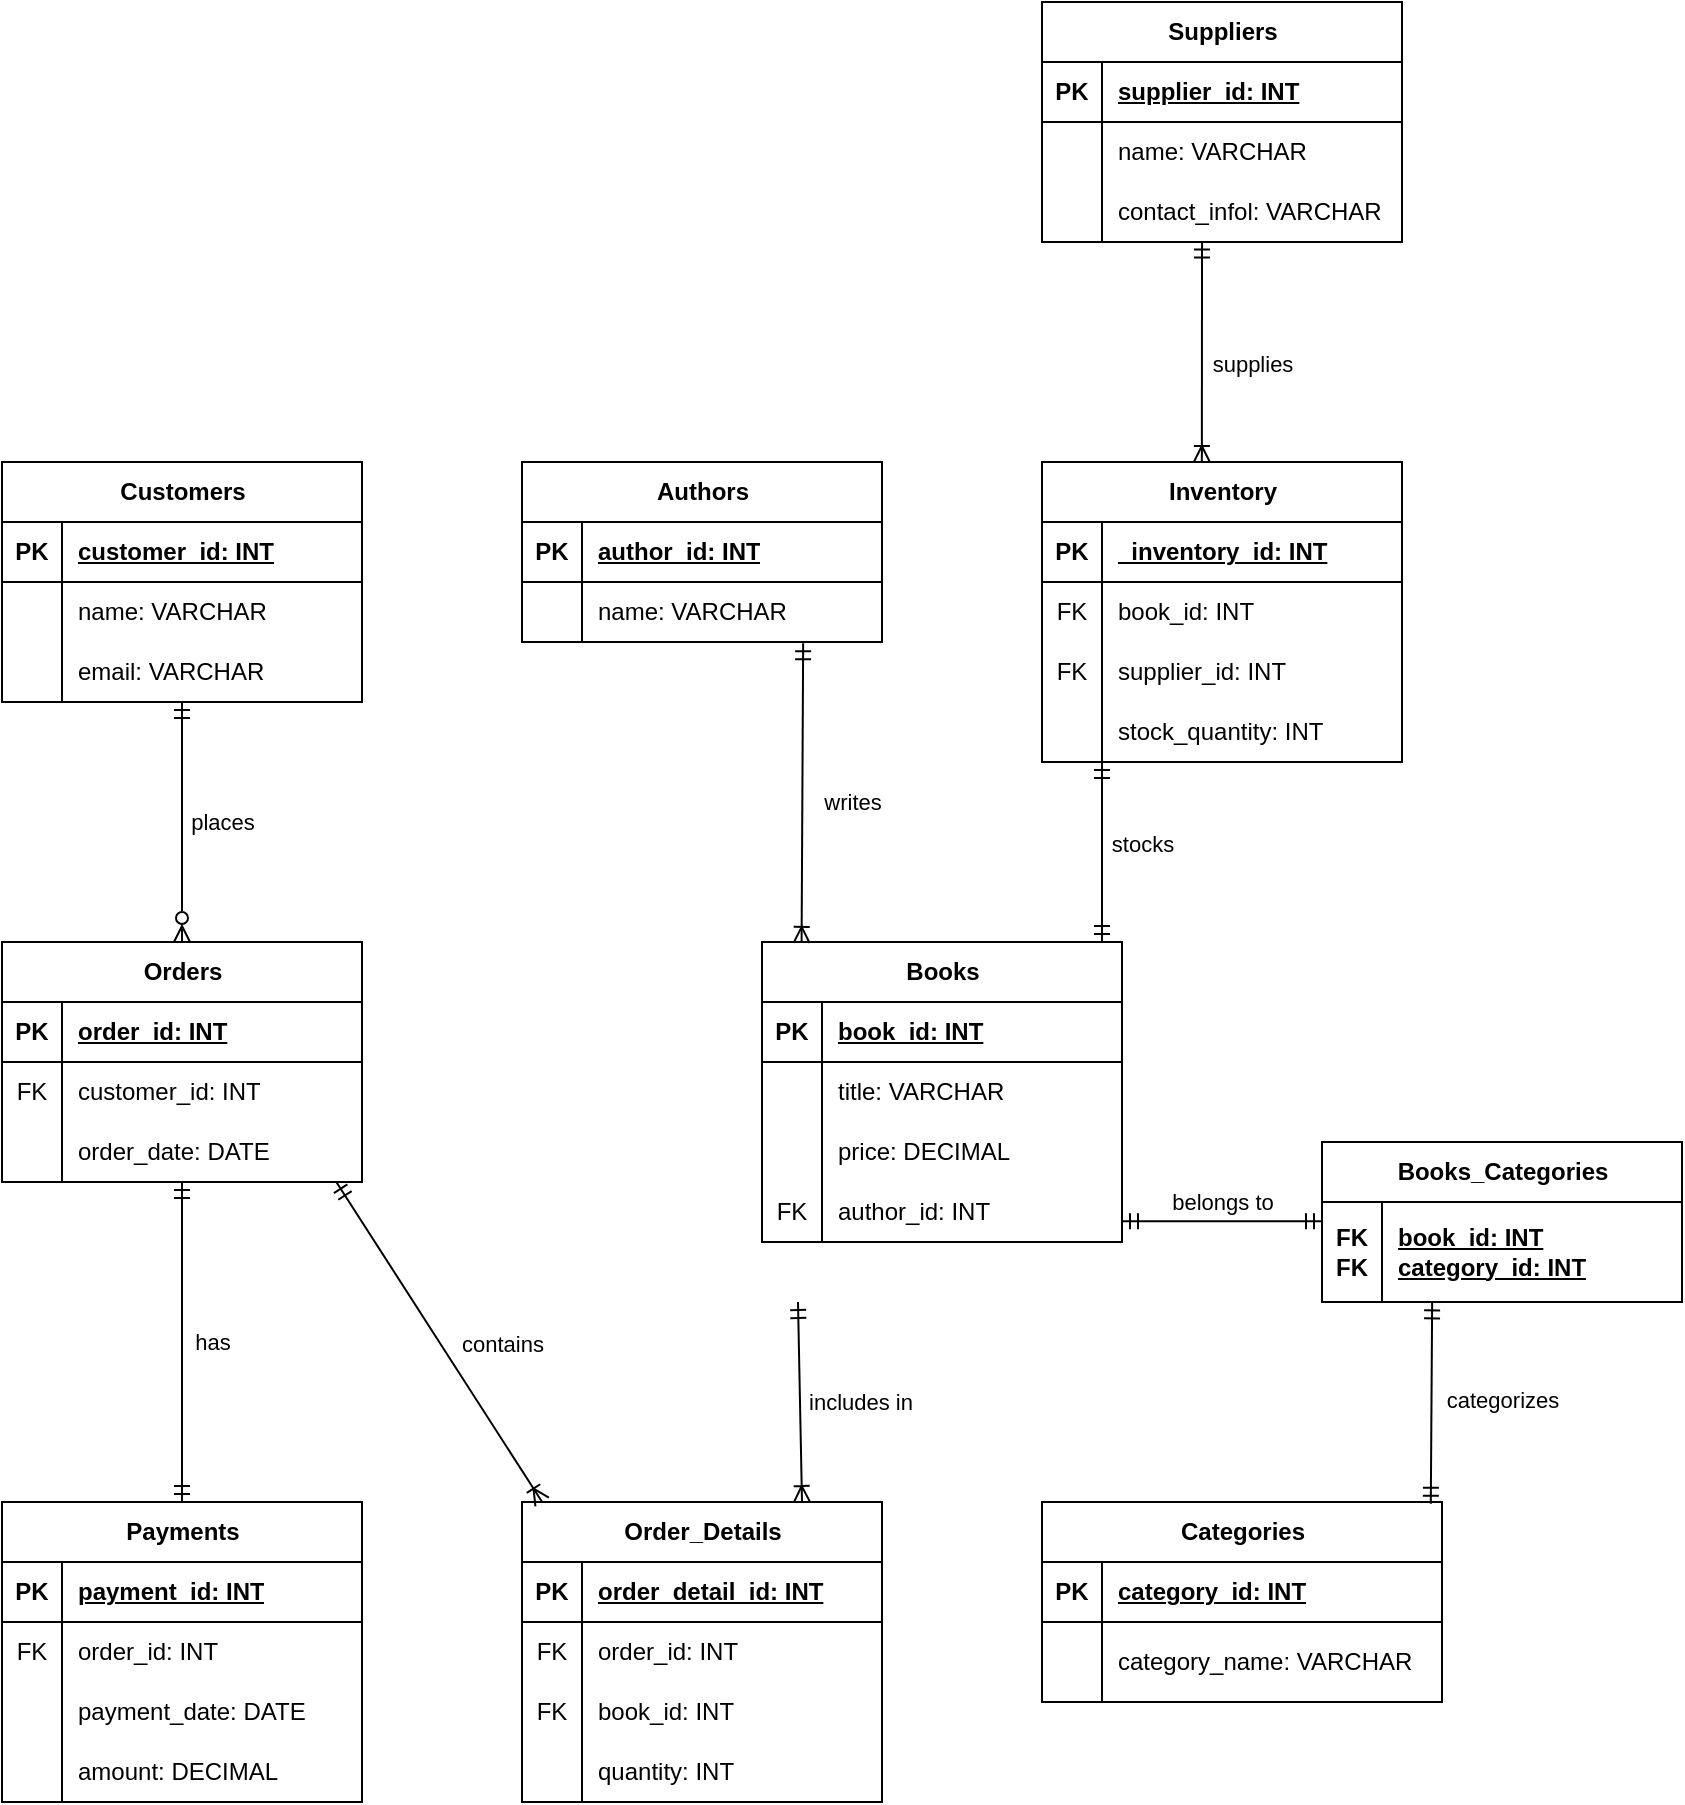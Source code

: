 <mxfile version="26.0.11">
  <diagram name="Page-1" id="7FRtjFYEkdz5nepRCMTm">
    <mxGraphModel dx="1687" dy="2025" grid="1" gridSize="10" guides="1" tooltips="1" connect="1" arrows="1" fold="1" page="1" pageScale="1" pageWidth="850" pageHeight="1100" math="0" shadow="0">
      <root>
        <mxCell id="0" />
        <mxCell id="1" parent="0" />
        <mxCell id="BWFW6gxuXBwhQn4VcJi4-1" value="Customers" style="shape=table;startSize=30;container=1;collapsible=1;childLayout=tableLayout;fixedRows=1;rowLines=0;fontStyle=1;align=center;resizeLast=1;html=1;" vertex="1" parent="1">
          <mxGeometry width="180" height="120" as="geometry" />
        </mxCell>
        <mxCell id="BWFW6gxuXBwhQn4VcJi4-2" value="" style="shape=tableRow;horizontal=0;startSize=0;swimlaneHead=0;swimlaneBody=0;fillColor=none;collapsible=0;dropTarget=0;points=[[0,0.5],[1,0.5]];portConstraint=eastwest;top=0;left=0;right=0;bottom=1;" vertex="1" parent="BWFW6gxuXBwhQn4VcJi4-1">
          <mxGeometry y="30" width="180" height="30" as="geometry" />
        </mxCell>
        <mxCell id="BWFW6gxuXBwhQn4VcJi4-3" value="PK" style="shape=partialRectangle;connectable=0;fillColor=none;top=0;left=0;bottom=0;right=0;fontStyle=1;overflow=hidden;whiteSpace=wrap;html=1;" vertex="1" parent="BWFW6gxuXBwhQn4VcJi4-2">
          <mxGeometry width="30" height="30" as="geometry">
            <mxRectangle width="30" height="30" as="alternateBounds" />
          </mxGeometry>
        </mxCell>
        <mxCell id="BWFW6gxuXBwhQn4VcJi4-4" value="customer_id: INT" style="shape=partialRectangle;connectable=0;fillColor=none;top=0;left=0;bottom=0;right=0;align=left;spacingLeft=6;fontStyle=5;overflow=hidden;whiteSpace=wrap;html=1;" vertex="1" parent="BWFW6gxuXBwhQn4VcJi4-2">
          <mxGeometry x="30" width="150" height="30" as="geometry">
            <mxRectangle width="150" height="30" as="alternateBounds" />
          </mxGeometry>
        </mxCell>
        <mxCell id="BWFW6gxuXBwhQn4VcJi4-5" value="" style="shape=tableRow;horizontal=0;startSize=0;swimlaneHead=0;swimlaneBody=0;fillColor=none;collapsible=0;dropTarget=0;points=[[0,0.5],[1,0.5]];portConstraint=eastwest;top=0;left=0;right=0;bottom=0;" vertex="1" parent="BWFW6gxuXBwhQn4VcJi4-1">
          <mxGeometry y="60" width="180" height="30" as="geometry" />
        </mxCell>
        <mxCell id="BWFW6gxuXBwhQn4VcJi4-6" value="" style="shape=partialRectangle;connectable=0;fillColor=none;top=0;left=0;bottom=0;right=0;editable=1;overflow=hidden;whiteSpace=wrap;html=1;" vertex="1" parent="BWFW6gxuXBwhQn4VcJi4-5">
          <mxGeometry width="30" height="30" as="geometry">
            <mxRectangle width="30" height="30" as="alternateBounds" />
          </mxGeometry>
        </mxCell>
        <mxCell id="BWFW6gxuXBwhQn4VcJi4-7" value="name: VARCHAR" style="shape=partialRectangle;connectable=0;fillColor=none;top=0;left=0;bottom=0;right=0;align=left;spacingLeft=6;overflow=hidden;whiteSpace=wrap;html=1;" vertex="1" parent="BWFW6gxuXBwhQn4VcJi4-5">
          <mxGeometry x="30" width="150" height="30" as="geometry">
            <mxRectangle width="150" height="30" as="alternateBounds" />
          </mxGeometry>
        </mxCell>
        <mxCell id="BWFW6gxuXBwhQn4VcJi4-8" value="" style="shape=tableRow;horizontal=0;startSize=0;swimlaneHead=0;swimlaneBody=0;fillColor=none;collapsible=0;dropTarget=0;points=[[0,0.5],[1,0.5]];portConstraint=eastwest;top=0;left=0;right=0;bottom=0;" vertex="1" parent="BWFW6gxuXBwhQn4VcJi4-1">
          <mxGeometry y="90" width="180" height="30" as="geometry" />
        </mxCell>
        <mxCell id="BWFW6gxuXBwhQn4VcJi4-9" value="" style="shape=partialRectangle;connectable=0;fillColor=none;top=0;left=0;bottom=0;right=0;editable=1;overflow=hidden;whiteSpace=wrap;html=1;" vertex="1" parent="BWFW6gxuXBwhQn4VcJi4-8">
          <mxGeometry width="30" height="30" as="geometry">
            <mxRectangle width="30" height="30" as="alternateBounds" />
          </mxGeometry>
        </mxCell>
        <mxCell id="BWFW6gxuXBwhQn4VcJi4-10" value="email: VARCHAR" style="shape=partialRectangle;connectable=0;fillColor=none;top=0;left=0;bottom=0;right=0;align=left;spacingLeft=6;overflow=hidden;whiteSpace=wrap;html=1;" vertex="1" parent="BWFW6gxuXBwhQn4VcJi4-8">
          <mxGeometry x="30" width="150" height="30" as="geometry">
            <mxRectangle width="150" height="30" as="alternateBounds" />
          </mxGeometry>
        </mxCell>
        <mxCell id="BWFW6gxuXBwhQn4VcJi4-14" value="Authors" style="shape=table;startSize=30;container=1;collapsible=1;childLayout=tableLayout;fixedRows=1;rowLines=0;fontStyle=1;align=center;resizeLast=1;html=1;" vertex="1" parent="1">
          <mxGeometry x="260" width="180" height="90" as="geometry" />
        </mxCell>
        <mxCell id="BWFW6gxuXBwhQn4VcJi4-15" value="" style="shape=tableRow;horizontal=0;startSize=0;swimlaneHead=0;swimlaneBody=0;fillColor=none;collapsible=0;dropTarget=0;points=[[0,0.5],[1,0.5]];portConstraint=eastwest;top=0;left=0;right=0;bottom=1;" vertex="1" parent="BWFW6gxuXBwhQn4VcJi4-14">
          <mxGeometry y="30" width="180" height="30" as="geometry" />
        </mxCell>
        <mxCell id="BWFW6gxuXBwhQn4VcJi4-16" value="PK" style="shape=partialRectangle;connectable=0;fillColor=none;top=0;left=0;bottom=0;right=0;fontStyle=1;overflow=hidden;whiteSpace=wrap;html=1;" vertex="1" parent="BWFW6gxuXBwhQn4VcJi4-15">
          <mxGeometry width="30" height="30" as="geometry">
            <mxRectangle width="30" height="30" as="alternateBounds" />
          </mxGeometry>
        </mxCell>
        <mxCell id="BWFW6gxuXBwhQn4VcJi4-17" value="author_id: INT" style="shape=partialRectangle;connectable=0;fillColor=none;top=0;left=0;bottom=0;right=0;align=left;spacingLeft=6;fontStyle=5;overflow=hidden;whiteSpace=wrap;html=1;" vertex="1" parent="BWFW6gxuXBwhQn4VcJi4-15">
          <mxGeometry x="30" width="150" height="30" as="geometry">
            <mxRectangle width="150" height="30" as="alternateBounds" />
          </mxGeometry>
        </mxCell>
        <mxCell id="BWFW6gxuXBwhQn4VcJi4-18" value="" style="shape=tableRow;horizontal=0;startSize=0;swimlaneHead=0;swimlaneBody=0;fillColor=none;collapsible=0;dropTarget=0;points=[[0,0.5],[1,0.5]];portConstraint=eastwest;top=0;left=0;right=0;bottom=0;" vertex="1" parent="BWFW6gxuXBwhQn4VcJi4-14">
          <mxGeometry y="60" width="180" height="30" as="geometry" />
        </mxCell>
        <mxCell id="BWFW6gxuXBwhQn4VcJi4-19" value="" style="shape=partialRectangle;connectable=0;fillColor=none;top=0;left=0;bottom=0;right=0;editable=1;overflow=hidden;whiteSpace=wrap;html=1;" vertex="1" parent="BWFW6gxuXBwhQn4VcJi4-18">
          <mxGeometry width="30" height="30" as="geometry">
            <mxRectangle width="30" height="30" as="alternateBounds" />
          </mxGeometry>
        </mxCell>
        <mxCell id="BWFW6gxuXBwhQn4VcJi4-20" value="name: VARCHAR" style="shape=partialRectangle;connectable=0;fillColor=none;top=0;left=0;bottom=0;right=0;align=left;spacingLeft=6;overflow=hidden;whiteSpace=wrap;html=1;" vertex="1" parent="BWFW6gxuXBwhQn4VcJi4-18">
          <mxGeometry x="30" width="150" height="30" as="geometry">
            <mxRectangle width="150" height="30" as="alternateBounds" />
          </mxGeometry>
        </mxCell>
        <mxCell id="BWFW6gxuXBwhQn4VcJi4-39" value="Orders" style="shape=table;startSize=30;container=1;collapsible=1;childLayout=tableLayout;fixedRows=1;rowLines=0;fontStyle=1;align=center;resizeLast=1;html=1;" vertex="1" parent="1">
          <mxGeometry y="240" width="180" height="120" as="geometry" />
        </mxCell>
        <mxCell id="BWFW6gxuXBwhQn4VcJi4-40" value="" style="shape=tableRow;horizontal=0;startSize=0;swimlaneHead=0;swimlaneBody=0;fillColor=none;collapsible=0;dropTarget=0;points=[[0,0.5],[1,0.5]];portConstraint=eastwest;top=0;left=0;right=0;bottom=1;" vertex="1" parent="BWFW6gxuXBwhQn4VcJi4-39">
          <mxGeometry y="30" width="180" height="30" as="geometry" />
        </mxCell>
        <mxCell id="BWFW6gxuXBwhQn4VcJi4-41" value="PK" style="shape=partialRectangle;connectable=0;fillColor=none;top=0;left=0;bottom=0;right=0;fontStyle=1;overflow=hidden;whiteSpace=wrap;html=1;" vertex="1" parent="BWFW6gxuXBwhQn4VcJi4-40">
          <mxGeometry width="30" height="30" as="geometry">
            <mxRectangle width="30" height="30" as="alternateBounds" />
          </mxGeometry>
        </mxCell>
        <mxCell id="BWFW6gxuXBwhQn4VcJi4-42" value="order_id: INT" style="shape=partialRectangle;connectable=0;fillColor=none;top=0;left=0;bottom=0;right=0;align=left;spacingLeft=6;fontStyle=5;overflow=hidden;whiteSpace=wrap;html=1;" vertex="1" parent="BWFW6gxuXBwhQn4VcJi4-40">
          <mxGeometry x="30" width="150" height="30" as="geometry">
            <mxRectangle width="150" height="30" as="alternateBounds" />
          </mxGeometry>
        </mxCell>
        <mxCell id="BWFW6gxuXBwhQn4VcJi4-43" value="" style="shape=tableRow;horizontal=0;startSize=0;swimlaneHead=0;swimlaneBody=0;fillColor=none;collapsible=0;dropTarget=0;points=[[0,0.5],[1,0.5]];portConstraint=eastwest;top=0;left=0;right=0;bottom=0;" vertex="1" parent="BWFW6gxuXBwhQn4VcJi4-39">
          <mxGeometry y="60" width="180" height="30" as="geometry" />
        </mxCell>
        <mxCell id="BWFW6gxuXBwhQn4VcJi4-44" value="FK" style="shape=partialRectangle;connectable=0;fillColor=none;top=0;left=0;bottom=0;right=0;editable=1;overflow=hidden;whiteSpace=wrap;html=1;" vertex="1" parent="BWFW6gxuXBwhQn4VcJi4-43">
          <mxGeometry width="30" height="30" as="geometry">
            <mxRectangle width="30" height="30" as="alternateBounds" />
          </mxGeometry>
        </mxCell>
        <mxCell id="BWFW6gxuXBwhQn4VcJi4-45" value="customer_id: INT" style="shape=partialRectangle;connectable=0;fillColor=none;top=0;left=0;bottom=0;right=0;align=left;spacingLeft=6;overflow=hidden;whiteSpace=wrap;html=1;" vertex="1" parent="BWFW6gxuXBwhQn4VcJi4-43">
          <mxGeometry x="30" width="150" height="30" as="geometry">
            <mxRectangle width="150" height="30" as="alternateBounds" />
          </mxGeometry>
        </mxCell>
        <mxCell id="BWFW6gxuXBwhQn4VcJi4-46" value="" style="shape=tableRow;horizontal=0;startSize=0;swimlaneHead=0;swimlaneBody=0;fillColor=none;collapsible=0;dropTarget=0;points=[[0,0.5],[1,0.5]];portConstraint=eastwest;top=0;left=0;right=0;bottom=0;" vertex="1" parent="BWFW6gxuXBwhQn4VcJi4-39">
          <mxGeometry y="90" width="180" height="30" as="geometry" />
        </mxCell>
        <mxCell id="BWFW6gxuXBwhQn4VcJi4-47" value="" style="shape=partialRectangle;connectable=0;fillColor=none;top=0;left=0;bottom=0;right=0;editable=1;overflow=hidden;whiteSpace=wrap;html=1;" vertex="1" parent="BWFW6gxuXBwhQn4VcJi4-46">
          <mxGeometry width="30" height="30" as="geometry">
            <mxRectangle width="30" height="30" as="alternateBounds" />
          </mxGeometry>
        </mxCell>
        <mxCell id="BWFW6gxuXBwhQn4VcJi4-48" value="order_date: DATE" style="shape=partialRectangle;connectable=0;fillColor=none;top=0;left=0;bottom=0;right=0;align=left;spacingLeft=6;overflow=hidden;whiteSpace=wrap;html=1;" vertex="1" parent="BWFW6gxuXBwhQn4VcJi4-46">
          <mxGeometry x="30" width="150" height="30" as="geometry">
            <mxRectangle width="150" height="30" as="alternateBounds" />
          </mxGeometry>
        </mxCell>
        <mxCell id="BWFW6gxuXBwhQn4VcJi4-49" value="Payments" style="shape=table;startSize=30;container=1;collapsible=1;childLayout=tableLayout;fixedRows=1;rowLines=0;fontStyle=1;align=center;resizeLast=1;html=1;" vertex="1" parent="1">
          <mxGeometry y="520" width="180" height="150" as="geometry" />
        </mxCell>
        <mxCell id="BWFW6gxuXBwhQn4VcJi4-50" value="" style="shape=tableRow;horizontal=0;startSize=0;swimlaneHead=0;swimlaneBody=0;fillColor=none;collapsible=0;dropTarget=0;points=[[0,0.5],[1,0.5]];portConstraint=eastwest;top=0;left=0;right=0;bottom=1;" vertex="1" parent="BWFW6gxuXBwhQn4VcJi4-49">
          <mxGeometry y="30" width="180" height="30" as="geometry" />
        </mxCell>
        <mxCell id="BWFW6gxuXBwhQn4VcJi4-51" value="PK" style="shape=partialRectangle;connectable=0;fillColor=none;top=0;left=0;bottom=0;right=0;fontStyle=1;overflow=hidden;whiteSpace=wrap;html=1;" vertex="1" parent="BWFW6gxuXBwhQn4VcJi4-50">
          <mxGeometry width="30" height="30" as="geometry">
            <mxRectangle width="30" height="30" as="alternateBounds" />
          </mxGeometry>
        </mxCell>
        <mxCell id="BWFW6gxuXBwhQn4VcJi4-52" value="payment_id: INT" style="shape=partialRectangle;connectable=0;fillColor=none;top=0;left=0;bottom=0;right=0;align=left;spacingLeft=6;fontStyle=5;overflow=hidden;whiteSpace=wrap;html=1;" vertex="1" parent="BWFW6gxuXBwhQn4VcJi4-50">
          <mxGeometry x="30" width="150" height="30" as="geometry">
            <mxRectangle width="150" height="30" as="alternateBounds" />
          </mxGeometry>
        </mxCell>
        <mxCell id="BWFW6gxuXBwhQn4VcJi4-53" value="" style="shape=tableRow;horizontal=0;startSize=0;swimlaneHead=0;swimlaneBody=0;fillColor=none;collapsible=0;dropTarget=0;points=[[0,0.5],[1,0.5]];portConstraint=eastwest;top=0;left=0;right=0;bottom=0;" vertex="1" parent="BWFW6gxuXBwhQn4VcJi4-49">
          <mxGeometry y="60" width="180" height="30" as="geometry" />
        </mxCell>
        <mxCell id="BWFW6gxuXBwhQn4VcJi4-54" value="FK" style="shape=partialRectangle;connectable=0;fillColor=none;top=0;left=0;bottom=0;right=0;editable=1;overflow=hidden;whiteSpace=wrap;html=1;" vertex="1" parent="BWFW6gxuXBwhQn4VcJi4-53">
          <mxGeometry width="30" height="30" as="geometry">
            <mxRectangle width="30" height="30" as="alternateBounds" />
          </mxGeometry>
        </mxCell>
        <mxCell id="BWFW6gxuXBwhQn4VcJi4-55" value="order_id: INT" style="shape=partialRectangle;connectable=0;fillColor=none;top=0;left=0;bottom=0;right=0;align=left;spacingLeft=6;overflow=hidden;whiteSpace=wrap;html=1;" vertex="1" parent="BWFW6gxuXBwhQn4VcJi4-53">
          <mxGeometry x="30" width="150" height="30" as="geometry">
            <mxRectangle width="150" height="30" as="alternateBounds" />
          </mxGeometry>
        </mxCell>
        <mxCell id="BWFW6gxuXBwhQn4VcJi4-56" value="" style="shape=tableRow;horizontal=0;startSize=0;swimlaneHead=0;swimlaneBody=0;fillColor=none;collapsible=0;dropTarget=0;points=[[0,0.5],[1,0.5]];portConstraint=eastwest;top=0;left=0;right=0;bottom=0;" vertex="1" parent="BWFW6gxuXBwhQn4VcJi4-49">
          <mxGeometry y="90" width="180" height="30" as="geometry" />
        </mxCell>
        <mxCell id="BWFW6gxuXBwhQn4VcJi4-57" value="" style="shape=partialRectangle;connectable=0;fillColor=none;top=0;left=0;bottom=0;right=0;editable=1;overflow=hidden;whiteSpace=wrap;html=1;" vertex="1" parent="BWFW6gxuXBwhQn4VcJi4-56">
          <mxGeometry width="30" height="30" as="geometry">
            <mxRectangle width="30" height="30" as="alternateBounds" />
          </mxGeometry>
        </mxCell>
        <mxCell id="BWFW6gxuXBwhQn4VcJi4-58" value="payment_date: DATE" style="shape=partialRectangle;connectable=0;fillColor=none;top=0;left=0;bottom=0;right=0;align=left;spacingLeft=6;overflow=hidden;whiteSpace=wrap;html=1;" vertex="1" parent="BWFW6gxuXBwhQn4VcJi4-56">
          <mxGeometry x="30" width="150" height="30" as="geometry">
            <mxRectangle width="150" height="30" as="alternateBounds" />
          </mxGeometry>
        </mxCell>
        <mxCell id="BWFW6gxuXBwhQn4VcJi4-59" style="shape=tableRow;horizontal=0;startSize=0;swimlaneHead=0;swimlaneBody=0;fillColor=none;collapsible=0;dropTarget=0;points=[[0,0.5],[1,0.5]];portConstraint=eastwest;top=0;left=0;right=0;bottom=0;" vertex="1" parent="BWFW6gxuXBwhQn4VcJi4-49">
          <mxGeometry y="120" width="180" height="30" as="geometry" />
        </mxCell>
        <mxCell id="BWFW6gxuXBwhQn4VcJi4-60" style="shape=partialRectangle;connectable=0;fillColor=none;top=0;left=0;bottom=0;right=0;editable=1;overflow=hidden;whiteSpace=wrap;html=1;" vertex="1" parent="BWFW6gxuXBwhQn4VcJi4-59">
          <mxGeometry width="30" height="30" as="geometry">
            <mxRectangle width="30" height="30" as="alternateBounds" />
          </mxGeometry>
        </mxCell>
        <mxCell id="BWFW6gxuXBwhQn4VcJi4-61" value="amount: DECIMAL" style="shape=partialRectangle;connectable=0;fillColor=none;top=0;left=0;bottom=0;right=0;align=left;spacingLeft=6;overflow=hidden;whiteSpace=wrap;html=1;" vertex="1" parent="BWFW6gxuXBwhQn4VcJi4-59">
          <mxGeometry x="30" width="150" height="30" as="geometry">
            <mxRectangle width="150" height="30" as="alternateBounds" />
          </mxGeometry>
        </mxCell>
        <mxCell id="BWFW6gxuXBwhQn4VcJi4-62" value="Order_Details" style="shape=table;startSize=30;container=1;collapsible=1;childLayout=tableLayout;fixedRows=1;rowLines=0;fontStyle=1;align=center;resizeLast=1;html=1;" vertex="1" parent="1">
          <mxGeometry x="260" y="520" width="180" height="150" as="geometry" />
        </mxCell>
        <mxCell id="BWFW6gxuXBwhQn4VcJi4-63" value="" style="shape=tableRow;horizontal=0;startSize=0;swimlaneHead=0;swimlaneBody=0;fillColor=none;collapsible=0;dropTarget=0;points=[[0,0.5],[1,0.5]];portConstraint=eastwest;top=0;left=0;right=0;bottom=1;" vertex="1" parent="BWFW6gxuXBwhQn4VcJi4-62">
          <mxGeometry y="30" width="180" height="30" as="geometry" />
        </mxCell>
        <mxCell id="BWFW6gxuXBwhQn4VcJi4-64" value="PK" style="shape=partialRectangle;connectable=0;fillColor=none;top=0;left=0;bottom=0;right=0;fontStyle=1;overflow=hidden;whiteSpace=wrap;html=1;" vertex="1" parent="BWFW6gxuXBwhQn4VcJi4-63">
          <mxGeometry width="30" height="30" as="geometry">
            <mxRectangle width="30" height="30" as="alternateBounds" />
          </mxGeometry>
        </mxCell>
        <mxCell id="BWFW6gxuXBwhQn4VcJi4-65" value="order_detail_id: INT" style="shape=partialRectangle;connectable=0;fillColor=none;top=0;left=0;bottom=0;right=0;align=left;spacingLeft=6;fontStyle=5;overflow=hidden;whiteSpace=wrap;html=1;" vertex="1" parent="BWFW6gxuXBwhQn4VcJi4-63">
          <mxGeometry x="30" width="150" height="30" as="geometry">
            <mxRectangle width="150" height="30" as="alternateBounds" />
          </mxGeometry>
        </mxCell>
        <mxCell id="BWFW6gxuXBwhQn4VcJi4-66" value="" style="shape=tableRow;horizontal=0;startSize=0;swimlaneHead=0;swimlaneBody=0;fillColor=none;collapsible=0;dropTarget=0;points=[[0,0.5],[1,0.5]];portConstraint=eastwest;top=0;left=0;right=0;bottom=0;" vertex="1" parent="BWFW6gxuXBwhQn4VcJi4-62">
          <mxGeometry y="60" width="180" height="30" as="geometry" />
        </mxCell>
        <mxCell id="BWFW6gxuXBwhQn4VcJi4-67" value="FK" style="shape=partialRectangle;connectable=0;fillColor=none;top=0;left=0;bottom=0;right=0;editable=1;overflow=hidden;whiteSpace=wrap;html=1;" vertex="1" parent="BWFW6gxuXBwhQn4VcJi4-66">
          <mxGeometry width="30" height="30" as="geometry">
            <mxRectangle width="30" height="30" as="alternateBounds" />
          </mxGeometry>
        </mxCell>
        <mxCell id="BWFW6gxuXBwhQn4VcJi4-68" value="order_id: INT" style="shape=partialRectangle;connectable=0;fillColor=none;top=0;left=0;bottom=0;right=0;align=left;spacingLeft=6;overflow=hidden;whiteSpace=wrap;html=1;" vertex="1" parent="BWFW6gxuXBwhQn4VcJi4-66">
          <mxGeometry x="30" width="150" height="30" as="geometry">
            <mxRectangle width="150" height="30" as="alternateBounds" />
          </mxGeometry>
        </mxCell>
        <mxCell id="BWFW6gxuXBwhQn4VcJi4-69" value="" style="shape=tableRow;horizontal=0;startSize=0;swimlaneHead=0;swimlaneBody=0;fillColor=none;collapsible=0;dropTarget=0;points=[[0,0.5],[1,0.5]];portConstraint=eastwest;top=0;left=0;right=0;bottom=0;" vertex="1" parent="BWFW6gxuXBwhQn4VcJi4-62">
          <mxGeometry y="90" width="180" height="30" as="geometry" />
        </mxCell>
        <mxCell id="BWFW6gxuXBwhQn4VcJi4-70" value="FK" style="shape=partialRectangle;connectable=0;fillColor=none;top=0;left=0;bottom=0;right=0;editable=1;overflow=hidden;whiteSpace=wrap;html=1;" vertex="1" parent="BWFW6gxuXBwhQn4VcJi4-69">
          <mxGeometry width="30" height="30" as="geometry">
            <mxRectangle width="30" height="30" as="alternateBounds" />
          </mxGeometry>
        </mxCell>
        <mxCell id="BWFW6gxuXBwhQn4VcJi4-71" value="book_id: INT" style="shape=partialRectangle;connectable=0;fillColor=none;top=0;left=0;bottom=0;right=0;align=left;spacingLeft=6;overflow=hidden;whiteSpace=wrap;html=1;" vertex="1" parent="BWFW6gxuXBwhQn4VcJi4-69">
          <mxGeometry x="30" width="150" height="30" as="geometry">
            <mxRectangle width="150" height="30" as="alternateBounds" />
          </mxGeometry>
        </mxCell>
        <mxCell id="BWFW6gxuXBwhQn4VcJi4-72" style="shape=tableRow;horizontal=0;startSize=0;swimlaneHead=0;swimlaneBody=0;fillColor=none;collapsible=0;dropTarget=0;points=[[0,0.5],[1,0.5]];portConstraint=eastwest;top=0;left=0;right=0;bottom=0;" vertex="1" parent="BWFW6gxuXBwhQn4VcJi4-62">
          <mxGeometry y="120" width="180" height="30" as="geometry" />
        </mxCell>
        <mxCell id="BWFW6gxuXBwhQn4VcJi4-73" style="shape=partialRectangle;connectable=0;fillColor=none;top=0;left=0;bottom=0;right=0;editable=1;overflow=hidden;whiteSpace=wrap;html=1;" vertex="1" parent="BWFW6gxuXBwhQn4VcJi4-72">
          <mxGeometry width="30" height="30" as="geometry">
            <mxRectangle width="30" height="30" as="alternateBounds" />
          </mxGeometry>
        </mxCell>
        <mxCell id="BWFW6gxuXBwhQn4VcJi4-74" value="quantity: INT" style="shape=partialRectangle;connectable=0;fillColor=none;top=0;left=0;bottom=0;right=0;align=left;spacingLeft=6;overflow=hidden;whiteSpace=wrap;html=1;" vertex="1" parent="BWFW6gxuXBwhQn4VcJi4-72">
          <mxGeometry x="30" width="150" height="30" as="geometry">
            <mxRectangle width="150" height="30" as="alternateBounds" />
          </mxGeometry>
        </mxCell>
        <mxCell id="BWFW6gxuXBwhQn4VcJi4-75" value="Books" style="shape=table;startSize=30;container=1;collapsible=1;childLayout=tableLayout;fixedRows=1;rowLines=0;fontStyle=1;align=center;resizeLast=1;html=1;" vertex="1" parent="1">
          <mxGeometry x="380" y="240" width="180" height="150" as="geometry" />
        </mxCell>
        <mxCell id="BWFW6gxuXBwhQn4VcJi4-76" value="" style="shape=tableRow;horizontal=0;startSize=0;swimlaneHead=0;swimlaneBody=0;fillColor=none;collapsible=0;dropTarget=0;points=[[0,0.5],[1,0.5]];portConstraint=eastwest;top=0;left=0;right=0;bottom=1;" vertex="1" parent="BWFW6gxuXBwhQn4VcJi4-75">
          <mxGeometry y="30" width="180" height="30" as="geometry" />
        </mxCell>
        <mxCell id="BWFW6gxuXBwhQn4VcJi4-77" value="PK" style="shape=partialRectangle;connectable=0;fillColor=none;top=0;left=0;bottom=0;right=0;fontStyle=1;overflow=hidden;whiteSpace=wrap;html=1;" vertex="1" parent="BWFW6gxuXBwhQn4VcJi4-76">
          <mxGeometry width="30" height="30" as="geometry">
            <mxRectangle width="30" height="30" as="alternateBounds" />
          </mxGeometry>
        </mxCell>
        <mxCell id="BWFW6gxuXBwhQn4VcJi4-78" value="book_id: INT" style="shape=partialRectangle;connectable=0;fillColor=none;top=0;left=0;bottom=0;right=0;align=left;spacingLeft=6;fontStyle=5;overflow=hidden;whiteSpace=wrap;html=1;" vertex="1" parent="BWFW6gxuXBwhQn4VcJi4-76">
          <mxGeometry x="30" width="150" height="30" as="geometry">
            <mxRectangle width="150" height="30" as="alternateBounds" />
          </mxGeometry>
        </mxCell>
        <mxCell id="BWFW6gxuXBwhQn4VcJi4-79" value="" style="shape=tableRow;horizontal=0;startSize=0;swimlaneHead=0;swimlaneBody=0;fillColor=none;collapsible=0;dropTarget=0;points=[[0,0.5],[1,0.5]];portConstraint=eastwest;top=0;left=0;right=0;bottom=0;" vertex="1" parent="BWFW6gxuXBwhQn4VcJi4-75">
          <mxGeometry y="60" width="180" height="30" as="geometry" />
        </mxCell>
        <mxCell id="BWFW6gxuXBwhQn4VcJi4-80" value="" style="shape=partialRectangle;connectable=0;fillColor=none;top=0;left=0;bottom=0;right=0;editable=1;overflow=hidden;whiteSpace=wrap;html=1;" vertex="1" parent="BWFW6gxuXBwhQn4VcJi4-79">
          <mxGeometry width="30" height="30" as="geometry">
            <mxRectangle width="30" height="30" as="alternateBounds" />
          </mxGeometry>
        </mxCell>
        <mxCell id="BWFW6gxuXBwhQn4VcJi4-81" value="title: VARCHAR" style="shape=partialRectangle;connectable=0;fillColor=none;top=0;left=0;bottom=0;right=0;align=left;spacingLeft=6;overflow=hidden;whiteSpace=wrap;html=1;" vertex="1" parent="BWFW6gxuXBwhQn4VcJi4-79">
          <mxGeometry x="30" width="150" height="30" as="geometry">
            <mxRectangle width="150" height="30" as="alternateBounds" />
          </mxGeometry>
        </mxCell>
        <mxCell id="BWFW6gxuXBwhQn4VcJi4-82" value="" style="shape=tableRow;horizontal=0;startSize=0;swimlaneHead=0;swimlaneBody=0;fillColor=none;collapsible=0;dropTarget=0;points=[[0,0.5],[1,0.5]];portConstraint=eastwest;top=0;left=0;right=0;bottom=0;" vertex="1" parent="BWFW6gxuXBwhQn4VcJi4-75">
          <mxGeometry y="90" width="180" height="30" as="geometry" />
        </mxCell>
        <mxCell id="BWFW6gxuXBwhQn4VcJi4-83" value="" style="shape=partialRectangle;connectable=0;fillColor=none;top=0;left=0;bottom=0;right=0;editable=1;overflow=hidden;whiteSpace=wrap;html=1;" vertex="1" parent="BWFW6gxuXBwhQn4VcJi4-82">
          <mxGeometry width="30" height="30" as="geometry">
            <mxRectangle width="30" height="30" as="alternateBounds" />
          </mxGeometry>
        </mxCell>
        <mxCell id="BWFW6gxuXBwhQn4VcJi4-84" value="price: DECIMAL" style="shape=partialRectangle;connectable=0;fillColor=none;top=0;left=0;bottom=0;right=0;align=left;spacingLeft=6;overflow=hidden;whiteSpace=wrap;html=1;" vertex="1" parent="BWFW6gxuXBwhQn4VcJi4-82">
          <mxGeometry x="30" width="150" height="30" as="geometry">
            <mxRectangle width="150" height="30" as="alternateBounds" />
          </mxGeometry>
        </mxCell>
        <mxCell id="BWFW6gxuXBwhQn4VcJi4-85" style="shape=tableRow;horizontal=0;startSize=0;swimlaneHead=0;swimlaneBody=0;fillColor=none;collapsible=0;dropTarget=0;points=[[0,0.5],[1,0.5]];portConstraint=eastwest;top=0;left=0;right=0;bottom=0;" vertex="1" parent="BWFW6gxuXBwhQn4VcJi4-75">
          <mxGeometry y="120" width="180" height="30" as="geometry" />
        </mxCell>
        <mxCell id="BWFW6gxuXBwhQn4VcJi4-86" value="FK" style="shape=partialRectangle;connectable=0;fillColor=none;top=0;left=0;bottom=0;right=0;editable=1;overflow=hidden;whiteSpace=wrap;html=1;" vertex="1" parent="BWFW6gxuXBwhQn4VcJi4-85">
          <mxGeometry width="30" height="30" as="geometry">
            <mxRectangle width="30" height="30" as="alternateBounds" />
          </mxGeometry>
        </mxCell>
        <mxCell id="BWFW6gxuXBwhQn4VcJi4-87" value="author_id: INT" style="shape=partialRectangle;connectable=0;fillColor=none;top=0;left=0;bottom=0;right=0;align=left;spacingLeft=6;overflow=hidden;whiteSpace=wrap;html=1;" vertex="1" parent="BWFW6gxuXBwhQn4VcJi4-85">
          <mxGeometry x="30" width="150" height="30" as="geometry">
            <mxRectangle width="150" height="30" as="alternateBounds" />
          </mxGeometry>
        </mxCell>
        <mxCell id="BWFW6gxuXBwhQn4VcJi4-99" value="Categories" style="shape=table;startSize=30;container=1;collapsible=1;childLayout=tableLayout;fixedRows=1;rowLines=0;fontStyle=1;align=center;resizeLast=1;html=1;" vertex="1" parent="1">
          <mxGeometry x="520" y="520" width="200" height="100" as="geometry" />
        </mxCell>
        <mxCell id="BWFW6gxuXBwhQn4VcJi4-100" value="" style="shape=tableRow;horizontal=0;startSize=0;swimlaneHead=0;swimlaneBody=0;fillColor=none;collapsible=0;dropTarget=0;points=[[0,0.5],[1,0.5]];portConstraint=eastwest;top=0;left=0;right=0;bottom=1;" vertex="1" parent="BWFW6gxuXBwhQn4VcJi4-99">
          <mxGeometry y="30" width="200" height="30" as="geometry" />
        </mxCell>
        <mxCell id="BWFW6gxuXBwhQn4VcJi4-101" value="PK" style="shape=partialRectangle;connectable=0;fillColor=none;top=0;left=0;bottom=0;right=0;fontStyle=1;overflow=hidden;whiteSpace=wrap;html=1;" vertex="1" parent="BWFW6gxuXBwhQn4VcJi4-100">
          <mxGeometry width="30" height="30" as="geometry">
            <mxRectangle width="30" height="30" as="alternateBounds" />
          </mxGeometry>
        </mxCell>
        <mxCell id="BWFW6gxuXBwhQn4VcJi4-102" value="category_id: INT" style="shape=partialRectangle;connectable=0;fillColor=none;top=0;left=0;bottom=0;right=0;align=left;spacingLeft=6;fontStyle=5;overflow=hidden;whiteSpace=wrap;html=1;" vertex="1" parent="BWFW6gxuXBwhQn4VcJi4-100">
          <mxGeometry x="30" width="170" height="30" as="geometry">
            <mxRectangle width="170" height="30" as="alternateBounds" />
          </mxGeometry>
        </mxCell>
        <mxCell id="BWFW6gxuXBwhQn4VcJi4-103" value="" style="shape=tableRow;horizontal=0;startSize=0;swimlaneHead=0;swimlaneBody=0;fillColor=none;collapsible=0;dropTarget=0;points=[[0,0.5],[1,0.5]];portConstraint=eastwest;top=0;left=0;right=0;bottom=0;" vertex="1" parent="BWFW6gxuXBwhQn4VcJi4-99">
          <mxGeometry y="60" width="200" height="40" as="geometry" />
        </mxCell>
        <mxCell id="BWFW6gxuXBwhQn4VcJi4-104" value="" style="shape=partialRectangle;connectable=0;fillColor=none;top=0;left=0;bottom=0;right=0;editable=1;overflow=hidden;whiteSpace=wrap;html=1;" vertex="1" parent="BWFW6gxuXBwhQn4VcJi4-103">
          <mxGeometry width="30" height="40" as="geometry">
            <mxRectangle width="30" height="40" as="alternateBounds" />
          </mxGeometry>
        </mxCell>
        <mxCell id="BWFW6gxuXBwhQn4VcJi4-105" value="category_name: VARCHAR" style="shape=partialRectangle;connectable=0;fillColor=none;top=0;left=0;bottom=0;right=0;align=left;spacingLeft=6;overflow=hidden;whiteSpace=wrap;html=1;" vertex="1" parent="BWFW6gxuXBwhQn4VcJi4-103">
          <mxGeometry x="30" width="170" height="40" as="geometry">
            <mxRectangle width="170" height="40" as="alternateBounds" />
          </mxGeometry>
        </mxCell>
        <mxCell id="BWFW6gxuXBwhQn4VcJi4-106" value="Inventory" style="shape=table;startSize=30;container=1;collapsible=1;childLayout=tableLayout;fixedRows=1;rowLines=0;fontStyle=1;align=center;resizeLast=1;html=1;" vertex="1" parent="1">
          <mxGeometry x="520" width="180" height="150" as="geometry" />
        </mxCell>
        <mxCell id="BWFW6gxuXBwhQn4VcJi4-107" value="" style="shape=tableRow;horizontal=0;startSize=0;swimlaneHead=0;swimlaneBody=0;fillColor=none;collapsible=0;dropTarget=0;points=[[0,0.5],[1,0.5]];portConstraint=eastwest;top=0;left=0;right=0;bottom=1;" vertex="1" parent="BWFW6gxuXBwhQn4VcJi4-106">
          <mxGeometry y="30" width="180" height="30" as="geometry" />
        </mxCell>
        <mxCell id="BWFW6gxuXBwhQn4VcJi4-108" value="PK" style="shape=partialRectangle;connectable=0;fillColor=none;top=0;left=0;bottom=0;right=0;fontStyle=1;overflow=hidden;whiteSpace=wrap;html=1;" vertex="1" parent="BWFW6gxuXBwhQn4VcJi4-107">
          <mxGeometry width="30" height="30" as="geometry">
            <mxRectangle width="30" height="30" as="alternateBounds" />
          </mxGeometry>
        </mxCell>
        <mxCell id="BWFW6gxuXBwhQn4VcJi4-109" value="_inventory_id: INT" style="shape=partialRectangle;connectable=0;fillColor=none;top=0;left=0;bottom=0;right=0;align=left;spacingLeft=6;fontStyle=5;overflow=hidden;whiteSpace=wrap;html=1;" vertex="1" parent="BWFW6gxuXBwhQn4VcJi4-107">
          <mxGeometry x="30" width="150" height="30" as="geometry">
            <mxRectangle width="150" height="30" as="alternateBounds" />
          </mxGeometry>
        </mxCell>
        <mxCell id="BWFW6gxuXBwhQn4VcJi4-110" value="" style="shape=tableRow;horizontal=0;startSize=0;swimlaneHead=0;swimlaneBody=0;fillColor=none;collapsible=0;dropTarget=0;points=[[0,0.5],[1,0.5]];portConstraint=eastwest;top=0;left=0;right=0;bottom=0;" vertex="1" parent="BWFW6gxuXBwhQn4VcJi4-106">
          <mxGeometry y="60" width="180" height="30" as="geometry" />
        </mxCell>
        <mxCell id="BWFW6gxuXBwhQn4VcJi4-111" value="FK" style="shape=partialRectangle;connectable=0;fillColor=none;top=0;left=0;bottom=0;right=0;editable=1;overflow=hidden;whiteSpace=wrap;html=1;" vertex="1" parent="BWFW6gxuXBwhQn4VcJi4-110">
          <mxGeometry width="30" height="30" as="geometry">
            <mxRectangle width="30" height="30" as="alternateBounds" />
          </mxGeometry>
        </mxCell>
        <mxCell id="BWFW6gxuXBwhQn4VcJi4-112" value="book_id: INT" style="shape=partialRectangle;connectable=0;fillColor=none;top=0;left=0;bottom=0;right=0;align=left;spacingLeft=6;overflow=hidden;whiteSpace=wrap;html=1;" vertex="1" parent="BWFW6gxuXBwhQn4VcJi4-110">
          <mxGeometry x="30" width="150" height="30" as="geometry">
            <mxRectangle width="150" height="30" as="alternateBounds" />
          </mxGeometry>
        </mxCell>
        <mxCell id="BWFW6gxuXBwhQn4VcJi4-113" value="" style="shape=tableRow;horizontal=0;startSize=0;swimlaneHead=0;swimlaneBody=0;fillColor=none;collapsible=0;dropTarget=0;points=[[0,0.5],[1,0.5]];portConstraint=eastwest;top=0;left=0;right=0;bottom=0;" vertex="1" parent="BWFW6gxuXBwhQn4VcJi4-106">
          <mxGeometry y="90" width="180" height="30" as="geometry" />
        </mxCell>
        <mxCell id="BWFW6gxuXBwhQn4VcJi4-114" value="FK" style="shape=partialRectangle;connectable=0;fillColor=none;top=0;left=0;bottom=0;right=0;editable=1;overflow=hidden;whiteSpace=wrap;html=1;" vertex="1" parent="BWFW6gxuXBwhQn4VcJi4-113">
          <mxGeometry width="30" height="30" as="geometry">
            <mxRectangle width="30" height="30" as="alternateBounds" />
          </mxGeometry>
        </mxCell>
        <mxCell id="BWFW6gxuXBwhQn4VcJi4-115" value="supplier_id: INT" style="shape=partialRectangle;connectable=0;fillColor=none;top=0;left=0;bottom=0;right=0;align=left;spacingLeft=6;overflow=hidden;whiteSpace=wrap;html=1;" vertex="1" parent="BWFW6gxuXBwhQn4VcJi4-113">
          <mxGeometry x="30" width="150" height="30" as="geometry">
            <mxRectangle width="150" height="30" as="alternateBounds" />
          </mxGeometry>
        </mxCell>
        <mxCell id="BWFW6gxuXBwhQn4VcJi4-116" style="shape=tableRow;horizontal=0;startSize=0;swimlaneHead=0;swimlaneBody=0;fillColor=none;collapsible=0;dropTarget=0;points=[[0,0.5],[1,0.5]];portConstraint=eastwest;top=0;left=0;right=0;bottom=0;" vertex="1" parent="BWFW6gxuXBwhQn4VcJi4-106">
          <mxGeometry y="120" width="180" height="30" as="geometry" />
        </mxCell>
        <mxCell id="BWFW6gxuXBwhQn4VcJi4-117" style="shape=partialRectangle;connectable=0;fillColor=none;top=0;left=0;bottom=0;right=0;editable=1;overflow=hidden;whiteSpace=wrap;html=1;" vertex="1" parent="BWFW6gxuXBwhQn4VcJi4-116">
          <mxGeometry width="30" height="30" as="geometry">
            <mxRectangle width="30" height="30" as="alternateBounds" />
          </mxGeometry>
        </mxCell>
        <mxCell id="BWFW6gxuXBwhQn4VcJi4-118" value="stock_quantity: INT" style="shape=partialRectangle;connectable=0;fillColor=none;top=0;left=0;bottom=0;right=0;align=left;spacingLeft=6;overflow=hidden;whiteSpace=wrap;html=1;" vertex="1" parent="BWFW6gxuXBwhQn4VcJi4-116">
          <mxGeometry x="30" width="150" height="30" as="geometry">
            <mxRectangle width="150" height="30" as="alternateBounds" />
          </mxGeometry>
        </mxCell>
        <mxCell id="BWFW6gxuXBwhQn4VcJi4-119" value="Suppliers" style="shape=table;startSize=30;container=1;collapsible=1;childLayout=tableLayout;fixedRows=1;rowLines=0;fontStyle=1;align=center;resizeLast=1;html=1;" vertex="1" parent="1">
          <mxGeometry x="520" y="-230" width="180" height="120" as="geometry" />
        </mxCell>
        <mxCell id="BWFW6gxuXBwhQn4VcJi4-120" value="" style="shape=tableRow;horizontal=0;startSize=0;swimlaneHead=0;swimlaneBody=0;fillColor=none;collapsible=0;dropTarget=0;points=[[0,0.5],[1,0.5]];portConstraint=eastwest;top=0;left=0;right=0;bottom=1;" vertex="1" parent="BWFW6gxuXBwhQn4VcJi4-119">
          <mxGeometry y="30" width="180" height="30" as="geometry" />
        </mxCell>
        <mxCell id="BWFW6gxuXBwhQn4VcJi4-121" value="PK" style="shape=partialRectangle;connectable=0;fillColor=none;top=0;left=0;bottom=0;right=0;fontStyle=1;overflow=hidden;whiteSpace=wrap;html=1;" vertex="1" parent="BWFW6gxuXBwhQn4VcJi4-120">
          <mxGeometry width="30" height="30" as="geometry">
            <mxRectangle width="30" height="30" as="alternateBounds" />
          </mxGeometry>
        </mxCell>
        <mxCell id="BWFW6gxuXBwhQn4VcJi4-122" value="supplier_id: INT" style="shape=partialRectangle;connectable=0;fillColor=none;top=0;left=0;bottom=0;right=0;align=left;spacingLeft=6;fontStyle=5;overflow=hidden;whiteSpace=wrap;html=1;" vertex="1" parent="BWFW6gxuXBwhQn4VcJi4-120">
          <mxGeometry x="30" width="150" height="30" as="geometry">
            <mxRectangle width="150" height="30" as="alternateBounds" />
          </mxGeometry>
        </mxCell>
        <mxCell id="BWFW6gxuXBwhQn4VcJi4-123" value="" style="shape=tableRow;horizontal=0;startSize=0;swimlaneHead=0;swimlaneBody=0;fillColor=none;collapsible=0;dropTarget=0;points=[[0,0.5],[1,0.5]];portConstraint=eastwest;top=0;left=0;right=0;bottom=0;" vertex="1" parent="BWFW6gxuXBwhQn4VcJi4-119">
          <mxGeometry y="60" width="180" height="30" as="geometry" />
        </mxCell>
        <mxCell id="BWFW6gxuXBwhQn4VcJi4-124" value="" style="shape=partialRectangle;connectable=0;fillColor=none;top=0;left=0;bottom=0;right=0;editable=1;overflow=hidden;whiteSpace=wrap;html=1;" vertex="1" parent="BWFW6gxuXBwhQn4VcJi4-123">
          <mxGeometry width="30" height="30" as="geometry">
            <mxRectangle width="30" height="30" as="alternateBounds" />
          </mxGeometry>
        </mxCell>
        <mxCell id="BWFW6gxuXBwhQn4VcJi4-125" value="name: VARCHAR" style="shape=partialRectangle;connectable=0;fillColor=none;top=0;left=0;bottom=0;right=0;align=left;spacingLeft=6;overflow=hidden;whiteSpace=wrap;html=1;" vertex="1" parent="BWFW6gxuXBwhQn4VcJi4-123">
          <mxGeometry x="30" width="150" height="30" as="geometry">
            <mxRectangle width="150" height="30" as="alternateBounds" />
          </mxGeometry>
        </mxCell>
        <mxCell id="BWFW6gxuXBwhQn4VcJi4-126" value="" style="shape=tableRow;horizontal=0;startSize=0;swimlaneHead=0;swimlaneBody=0;fillColor=none;collapsible=0;dropTarget=0;points=[[0,0.5],[1,0.5]];portConstraint=eastwest;top=0;left=0;right=0;bottom=0;" vertex="1" parent="BWFW6gxuXBwhQn4VcJi4-119">
          <mxGeometry y="90" width="180" height="30" as="geometry" />
        </mxCell>
        <mxCell id="BWFW6gxuXBwhQn4VcJi4-127" value="" style="shape=partialRectangle;connectable=0;fillColor=none;top=0;left=0;bottom=0;right=0;editable=1;overflow=hidden;whiteSpace=wrap;html=1;" vertex="1" parent="BWFW6gxuXBwhQn4VcJi4-126">
          <mxGeometry width="30" height="30" as="geometry">
            <mxRectangle width="30" height="30" as="alternateBounds" />
          </mxGeometry>
        </mxCell>
        <mxCell id="BWFW6gxuXBwhQn4VcJi4-128" value="contact_infol: VARCHAR" style="shape=partialRectangle;connectable=0;fillColor=none;top=0;left=0;bottom=0;right=0;align=left;spacingLeft=6;overflow=hidden;whiteSpace=wrap;html=1;" vertex="1" parent="BWFW6gxuXBwhQn4VcJi4-126">
          <mxGeometry x="30" width="150" height="30" as="geometry">
            <mxRectangle width="150" height="30" as="alternateBounds" />
          </mxGeometry>
        </mxCell>
        <mxCell id="BWFW6gxuXBwhQn4VcJi4-129" value="Books_Categories" style="shape=table;startSize=30;container=1;collapsible=1;childLayout=tableLayout;fixedRows=1;rowLines=0;fontStyle=1;align=center;resizeLast=1;html=1;" vertex="1" parent="1">
          <mxGeometry x="660" y="340" width="180" height="80" as="geometry" />
        </mxCell>
        <mxCell id="BWFW6gxuXBwhQn4VcJi4-130" value="" style="shape=tableRow;horizontal=0;startSize=0;swimlaneHead=0;swimlaneBody=0;fillColor=none;collapsible=0;dropTarget=0;points=[[0,0.5],[1,0.5]];portConstraint=eastwest;top=0;left=0;right=0;bottom=1;" vertex="1" parent="BWFW6gxuXBwhQn4VcJi4-129">
          <mxGeometry y="30" width="180" height="50" as="geometry" />
        </mxCell>
        <mxCell id="BWFW6gxuXBwhQn4VcJi4-131" value="FK&lt;br&gt;FK" style="shape=partialRectangle;connectable=0;fillColor=none;top=0;left=0;bottom=0;right=0;fontStyle=1;overflow=hidden;whiteSpace=wrap;html=1;" vertex="1" parent="BWFW6gxuXBwhQn4VcJi4-130">
          <mxGeometry width="30" height="50" as="geometry">
            <mxRectangle width="30" height="50" as="alternateBounds" />
          </mxGeometry>
        </mxCell>
        <mxCell id="BWFW6gxuXBwhQn4VcJi4-132" value="book_id: INT&lt;div&gt;&lt;div&gt;category_id: INT&lt;/div&gt;&lt;/div&gt;" style="shape=partialRectangle;connectable=0;fillColor=none;top=0;left=0;bottom=0;right=0;align=left;spacingLeft=6;fontStyle=5;overflow=hidden;whiteSpace=wrap;html=1;" vertex="1" parent="BWFW6gxuXBwhQn4VcJi4-130">
          <mxGeometry x="30" width="150" height="50" as="geometry">
            <mxRectangle width="150" height="50" as="alternateBounds" />
          </mxGeometry>
        </mxCell>
        <mxCell id="BWFW6gxuXBwhQn4VcJi4-160" value="places" style="endArrow=ERzeroToMany;html=1;rounded=0;entryX=0.5;entryY=0;entryDx=0;entryDy=0;startArrow=ERmandOne;startFill=0;endFill=0;" edge="1" parent="1" target="BWFW6gxuXBwhQn4VcJi4-39">
          <mxGeometry y="20" relative="1" as="geometry">
            <mxPoint x="90" y="120" as="sourcePoint" />
            <mxPoint x="90" y="230" as="targetPoint" />
            <mxPoint as="offset" />
          </mxGeometry>
        </mxCell>
        <mxCell id="BWFW6gxuXBwhQn4VcJi4-161" value="" style="endArrow=ERmandOne;html=1;rounded=0;exitX=0.5;exitY=0;exitDx=0;exitDy=0;startArrow=ERmandOne;startFill=0;endFill=0;" edge="1" parent="1" source="BWFW6gxuXBwhQn4VcJi4-49">
          <mxGeometry relative="1" as="geometry">
            <mxPoint x="-60" y="420" as="sourcePoint" />
            <mxPoint x="90" y="360" as="targetPoint" />
          </mxGeometry>
        </mxCell>
        <mxCell id="BWFW6gxuXBwhQn4VcJi4-172" value="has" style="edgeLabel;html=1;align=center;verticalAlign=middle;resizable=0;points=[];" vertex="1" connectable="0" parent="BWFW6gxuXBwhQn4VcJi4-161">
          <mxGeometry x="-0.002" relative="1" as="geometry">
            <mxPoint x="15" as="offset" />
          </mxGeometry>
        </mxCell>
        <mxCell id="BWFW6gxuXBwhQn4VcJi4-162" value="" style="endArrow=ERoneToMany;html=1;rounded=0;entryX=0.056;entryY=0;entryDx=0;entryDy=0;exitX=0.762;exitY=0.99;exitDx=0;exitDy=0;exitPerimeter=0;startArrow=ERmandOne;startFill=0;endFill=0;entryPerimeter=0;" edge="1" parent="1" target="BWFW6gxuXBwhQn4VcJi4-62">
          <mxGeometry relative="1" as="geometry">
            <mxPoint x="167.16" y="360.0" as="sourcePoint" />
            <mxPoint x="380" y="520.3" as="targetPoint" />
          </mxGeometry>
        </mxCell>
        <mxCell id="BWFW6gxuXBwhQn4VcJi4-173" value="contains" style="edgeLabel;html=1;align=center;verticalAlign=middle;resizable=0;points=[];" vertex="1" connectable="0" parent="BWFW6gxuXBwhQn4VcJi4-162">
          <mxGeometry x="-0.008" y="-3" relative="1" as="geometry">
            <mxPoint x="34" as="offset" />
          </mxGeometry>
        </mxCell>
        <mxCell id="BWFW6gxuXBwhQn4VcJi4-163" value="" style="endArrow=ERoneToMany;html=1;rounded=0;entryX=0.11;entryY=0.003;entryDx=0;entryDy=0;exitX=0.781;exitY=1.022;exitDx=0;exitDy=0;exitPerimeter=0;startArrow=ERmandOne;startFill=0;endFill=0;entryPerimeter=0;" edge="1" parent="1" source="BWFW6gxuXBwhQn4VcJi4-18" target="BWFW6gxuXBwhQn4VcJi4-75">
          <mxGeometry relative="1" as="geometry">
            <mxPoint x="304.34" y="120" as="sourcePoint" />
            <mxPoint x="440.0" y="269.97" as="targetPoint" />
          </mxGeometry>
        </mxCell>
        <mxCell id="BWFW6gxuXBwhQn4VcJi4-175" value="writes" style="edgeLabel;html=1;align=center;verticalAlign=middle;resizable=0;points=[];" vertex="1" connectable="0" parent="BWFW6gxuXBwhQn4VcJi4-163">
          <mxGeometry x="-0.056" y="3" relative="1" as="geometry">
            <mxPoint x="22" y="9" as="offset" />
          </mxGeometry>
        </mxCell>
        <mxCell id="BWFW6gxuXBwhQn4VcJi4-165" value="" style="endArrow=ERmandOne;html=1;rounded=0;startArrow=ERmandOne;startFill=0;endFill=0;" edge="1" parent="1">
          <mxGeometry relative="1" as="geometry">
            <mxPoint x="550" y="240" as="sourcePoint" />
            <mxPoint x="550" y="150" as="targetPoint" />
          </mxGeometry>
        </mxCell>
        <mxCell id="BWFW6gxuXBwhQn4VcJi4-176" value="stocks" style="edgeLabel;html=1;align=center;verticalAlign=middle;resizable=0;points=[];" vertex="1" connectable="0" parent="BWFW6gxuXBwhQn4VcJi4-165">
          <mxGeometry x="0.161" y="1" relative="1" as="geometry">
            <mxPoint x="21" y="3" as="offset" />
          </mxGeometry>
        </mxCell>
        <mxCell id="BWFW6gxuXBwhQn4VcJi4-167" value="" style="endArrow=ERoneToMany;html=1;rounded=0;startArrow=ERmandOne;startFill=0;endFill=0;exitX=0.111;exitY=1.007;exitDx=0;exitDy=0;exitPerimeter=0;" edge="1" parent="1" source="BWFW6gxuXBwhQn4VcJi4-88">
          <mxGeometry relative="1" as="geometry">
            <mxPoint x="398" y="420" as="sourcePoint" />
            <mxPoint x="400" y="520" as="targetPoint" />
          </mxGeometry>
        </mxCell>
        <mxCell id="BWFW6gxuXBwhQn4VcJi4-177" value="includes in" style="edgeLabel;html=1;align=center;verticalAlign=middle;resizable=0;points=[];" vertex="1" connectable="0" parent="BWFW6gxuXBwhQn4VcJi4-167">
          <mxGeometry x="-0.098" y="-2" relative="1" as="geometry">
            <mxPoint x="32" y="5" as="offset" />
          </mxGeometry>
        </mxCell>
        <mxCell id="BWFW6gxuXBwhQn4VcJi4-169" value="" style="endArrow=ERoneToMany;html=1;rounded=0;startArrow=ERmandOne;startFill=0;endFill=0;exitX=0.111;exitY=1.007;exitDx=0;exitDy=0;exitPerimeter=0;entryX=0.444;entryY=0;entryDx=0;entryDy=0;entryPerimeter=0;" edge="1" parent="1" target="BWFW6gxuXBwhQn4VcJi4-106">
          <mxGeometry relative="1" as="geometry">
            <mxPoint x="600.02" y="-110.21" as="sourcePoint" />
            <mxPoint x="600" y="-10" as="targetPoint" />
          </mxGeometry>
        </mxCell>
        <mxCell id="BWFW6gxuXBwhQn4VcJi4-174" value="supplies" style="edgeLabel;html=1;align=center;verticalAlign=middle;resizable=0;points=[];" vertex="1" connectable="0" parent="BWFW6gxuXBwhQn4VcJi4-169">
          <mxGeometry x="-0.159" y="3" relative="1" as="geometry">
            <mxPoint x="22" y="14" as="offset" />
          </mxGeometry>
        </mxCell>
        <mxCell id="BWFW6gxuXBwhQn4VcJi4-179" value="" style="endArrow=ERmandOne;html=1;rounded=0;startArrow=ERmandOne;startFill=0;endFill=0;" edge="1" parent="1">
          <mxGeometry relative="1" as="geometry">
            <mxPoint x="560" y="379.64" as="sourcePoint" />
            <mxPoint x="660" y="379.64" as="targetPoint" />
          </mxGeometry>
        </mxCell>
        <mxCell id="BWFW6gxuXBwhQn4VcJi4-182" value="belongs to" style="edgeLabel;html=1;align=center;verticalAlign=middle;resizable=0;points=[];" vertex="1" connectable="0" parent="BWFW6gxuXBwhQn4VcJi4-179">
          <mxGeometry x="-0.128" y="-4" relative="1" as="geometry">
            <mxPoint x="6" y="-14" as="offset" />
          </mxGeometry>
        </mxCell>
        <mxCell id="BWFW6gxuXBwhQn4VcJi4-181" value="" style="endArrow=ERmandOne;html=1;rounded=0;startArrow=ERmandOne;startFill=0;endFill=0;exitX=0.306;exitY=1.004;exitDx=0;exitDy=0;exitPerimeter=0;entryX=0.972;entryY=0.009;entryDx=0;entryDy=0;entryPerimeter=0;" edge="1" parent="1" source="BWFW6gxuXBwhQn4VcJi4-130" target="BWFW6gxuXBwhQn4VcJi4-99">
          <mxGeometry relative="1" as="geometry">
            <mxPoint x="670" y="460" as="sourcePoint" />
            <mxPoint x="770" y="460" as="targetPoint" />
          </mxGeometry>
        </mxCell>
        <mxCell id="BWFW6gxuXBwhQn4VcJi4-183" value="categorizes" style="edgeLabel;html=1;align=center;verticalAlign=middle;resizable=0;points=[];" vertex="1" connectable="0" parent="BWFW6gxuXBwhQn4VcJi4-181">
          <mxGeometry x="-0.145" y="-2" relative="1" as="geometry">
            <mxPoint x="37" y="6" as="offset" />
          </mxGeometry>
        </mxCell>
      </root>
    </mxGraphModel>
  </diagram>
</mxfile>
